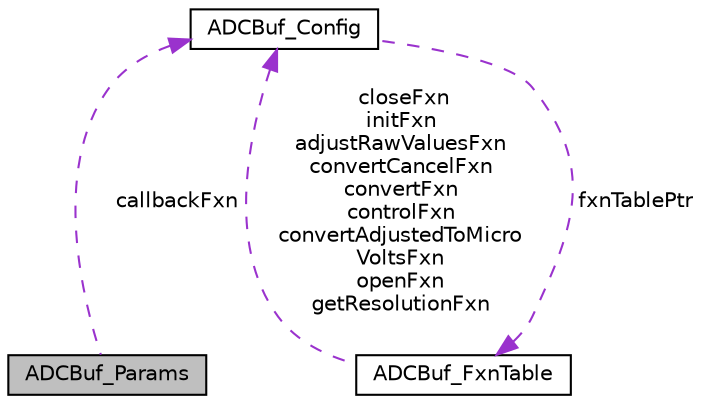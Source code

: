 digraph "ADCBuf_Params"
{
  edge [fontname="Helvetica",fontsize="10",labelfontname="Helvetica",labelfontsize="10"];
  node [fontname="Helvetica",fontsize="10",shape=record];
  Node1 [label="ADCBuf_Params",height=0.2,width=0.4,color="black", fillcolor="grey75", style="filled", fontcolor="black"];
  Node2 -> Node1 [dir="back",color="darkorchid3",fontsize="10",style="dashed",label=" callbackFxn" ,fontname="Helvetica"];
  Node2 [label="ADCBuf_Config",height=0.2,width=0.4,color="black", fillcolor="white", style="filled",URL="$struct_a_d_c_buf___config.html",tooltip="ADCBuf Global configuration. "];
  Node3 -> Node2 [dir="back",color="darkorchid3",fontsize="10",style="dashed",label=" fxnTablePtr" ,fontname="Helvetica"];
  Node3 [label="ADCBuf_FxnTable",height=0.2,width=0.4,color="black", fillcolor="white", style="filled",URL="$struct_a_d_c_buf___fxn_table.html",tooltip="The definition of an ADCBuf function table that contains the required set of functions to control a s..."];
  Node2 -> Node3 [dir="back",color="darkorchid3",fontsize="10",style="dashed",label=" closeFxn\ninitFxn\nadjustRawValuesFxn\nconvertCancelFxn\nconvertFxn\ncontrolFxn\nconvertAdjustedToMicro\lVoltsFxn\nopenFxn\ngetResolutionFxn" ,fontname="Helvetica"];
}
